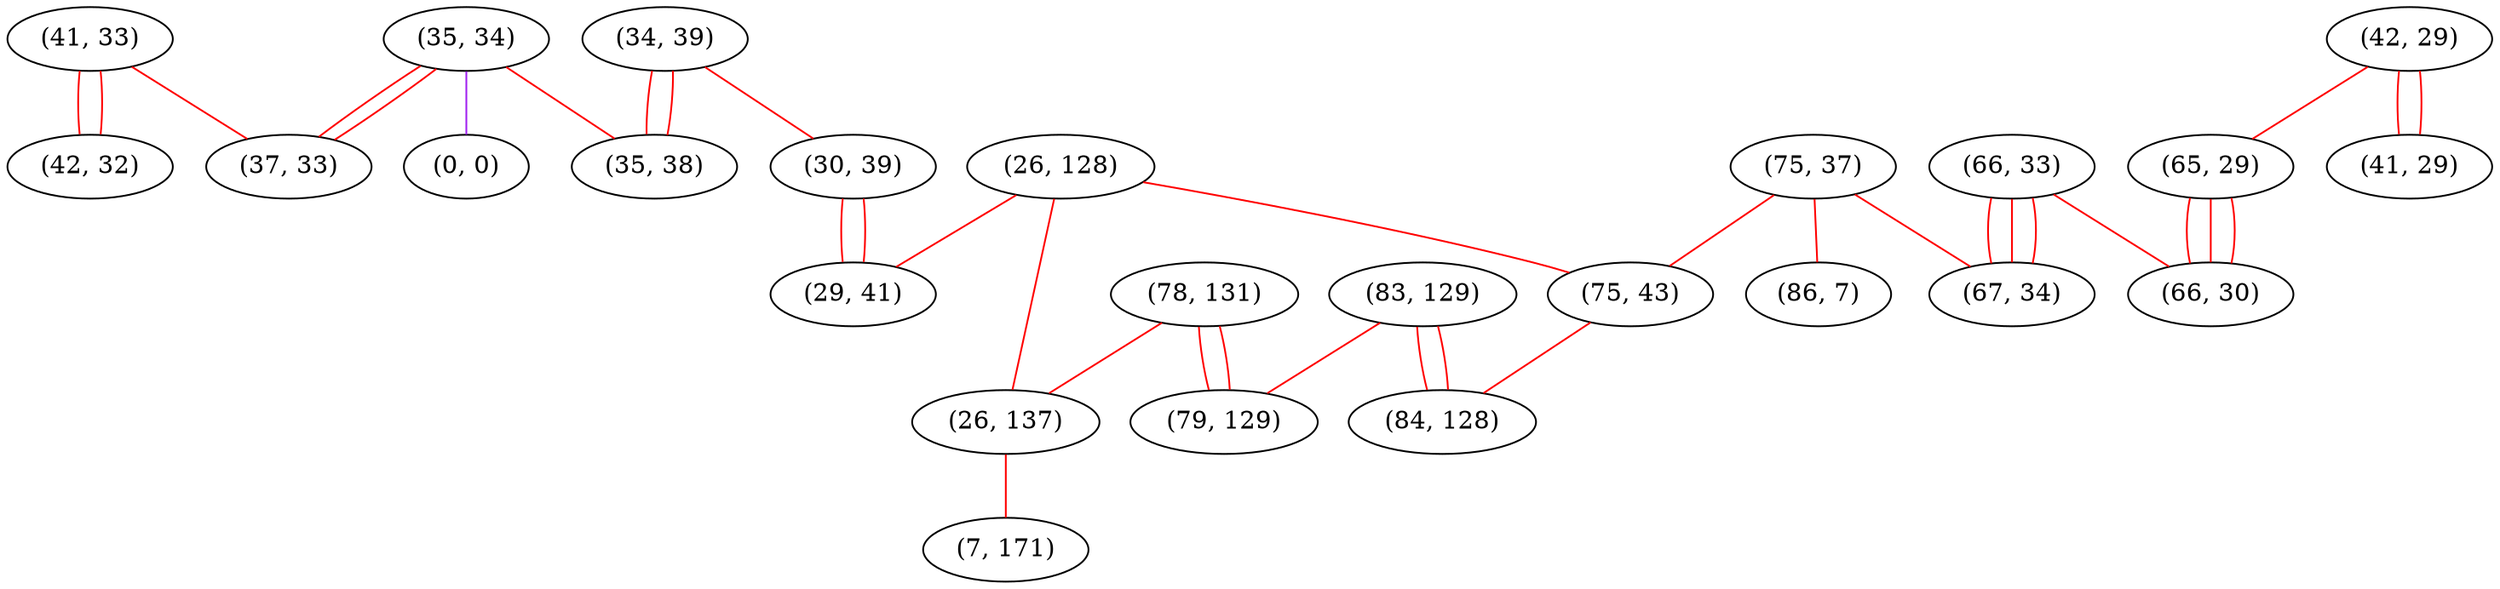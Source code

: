graph "" {
"(35, 34)";
"(41, 33)";
"(75, 37)";
"(37, 33)";
"(42, 29)";
"(34, 39)";
"(66, 33)";
"(41, 29)";
"(78, 131)";
"(42, 32)";
"(83, 129)";
"(0, 0)";
"(26, 128)";
"(26, 137)";
"(79, 129)";
"(65, 29)";
"(30, 39)";
"(67, 34)";
"(75, 43)";
"(29, 41)";
"(66, 30)";
"(84, 128)";
"(86, 7)";
"(35, 38)";
"(7, 171)";
"(35, 34)" -- "(37, 33)"  [color=red, key=0, weight=1];
"(35, 34)" -- "(37, 33)"  [color=red, key=1, weight=1];
"(35, 34)" -- "(0, 0)"  [color=purple, key=0, weight=4];
"(35, 34)" -- "(35, 38)"  [color=red, key=0, weight=1];
"(41, 33)" -- "(37, 33)"  [color=red, key=0, weight=1];
"(41, 33)" -- "(42, 32)"  [color=red, key=0, weight=1];
"(41, 33)" -- "(42, 32)"  [color=red, key=1, weight=1];
"(75, 37)" -- "(67, 34)"  [color=red, key=0, weight=1];
"(75, 37)" -- "(86, 7)"  [color=red, key=0, weight=1];
"(75, 37)" -- "(75, 43)"  [color=red, key=0, weight=1];
"(42, 29)" -- "(65, 29)"  [color=red, key=0, weight=1];
"(42, 29)" -- "(41, 29)"  [color=red, key=0, weight=1];
"(42, 29)" -- "(41, 29)"  [color=red, key=1, weight=1];
"(34, 39)" -- "(30, 39)"  [color=red, key=0, weight=1];
"(34, 39)" -- "(35, 38)"  [color=red, key=0, weight=1];
"(34, 39)" -- "(35, 38)"  [color=red, key=1, weight=1];
"(66, 33)" -- "(67, 34)"  [color=red, key=0, weight=1];
"(66, 33)" -- "(67, 34)"  [color=red, key=1, weight=1];
"(66, 33)" -- "(67, 34)"  [color=red, key=2, weight=1];
"(66, 33)" -- "(66, 30)"  [color=red, key=0, weight=1];
"(78, 131)" -- "(26, 137)"  [color=red, key=0, weight=1];
"(78, 131)" -- "(79, 129)"  [color=red, key=0, weight=1];
"(78, 131)" -- "(79, 129)"  [color=red, key=1, weight=1];
"(83, 129)" -- "(84, 128)"  [color=red, key=0, weight=1];
"(83, 129)" -- "(84, 128)"  [color=red, key=1, weight=1];
"(83, 129)" -- "(79, 129)"  [color=red, key=0, weight=1];
"(26, 128)" -- "(29, 41)"  [color=red, key=0, weight=1];
"(26, 128)" -- "(75, 43)"  [color=red, key=0, weight=1];
"(26, 128)" -- "(26, 137)"  [color=red, key=0, weight=1];
"(26, 137)" -- "(7, 171)"  [color=red, key=0, weight=1];
"(65, 29)" -- "(66, 30)"  [color=red, key=0, weight=1];
"(65, 29)" -- "(66, 30)"  [color=red, key=1, weight=1];
"(65, 29)" -- "(66, 30)"  [color=red, key=2, weight=1];
"(30, 39)" -- "(29, 41)"  [color=red, key=0, weight=1];
"(30, 39)" -- "(29, 41)"  [color=red, key=1, weight=1];
"(75, 43)" -- "(84, 128)"  [color=red, key=0, weight=1];
}
